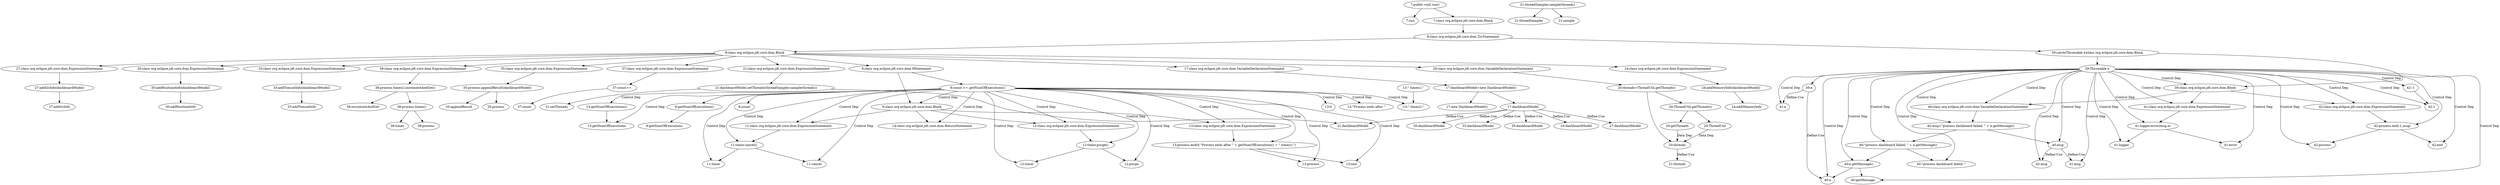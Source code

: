 digraph "Node.run#?" {
2 [label="7:run" shape=ellipse]
3 [label="9:count" shape=ellipse]
4 [label="9:getNumOfExecutions" shape=ellipse]
5 [label="9:getNumOfExecutions()" shape=ellipse]
6 [label="9:count >= getNumOfExecutions()" shape=ellipse]
7 [label="11:timer" shape=ellipse]
8 [label="11:cancel" shape=ellipse]
9 [label="11:timer.cancel()" shape=ellipse]
10 [label="11:class org.eclipse.jdt.core.dom.ExpressionStatement" shape=ellipse]
11 [label="12:timer" shape=ellipse]
12 [label="12:purge" shape=ellipse]
13 [label="12:timer.purge()" shape=ellipse]
14 [label="12:class org.eclipse.jdt.core.dom.ExpressionStatement" shape=ellipse]
15 [label="13:process" shape=ellipse]
16 [label="13:end" shape=ellipse]
17 [label="13:0" shape=ellipse]
18 [label="13:\"Process ends after \"" shape=ellipse]
19 [label="13:getNumOfExecutions" shape=ellipse]
20 [label="13:getNumOfExecutions()" shape=ellipse]
21 [label="13:\" time(s).\"" shape=ellipse]
22 [label="13:\" time(s).\"" shape=ellipse]
23 [label="13:process.end(0,\"Process ends after \" + getNumOfExecutions() + \" time(s).\")" shape=ellipse]
24 [label="13:class org.eclipse.jdt.core.dom.ExpressionStatement" shape=ellipse]
25 [label="14:class org.eclipse.jdt.core.dom.ReturnStatement" shape=ellipse]
26 [label="9:class org.eclipse.jdt.core.dom.Block" shape=ellipse]
27 [label="9:class org.eclipse.jdt.core.dom.IfStatement" shape=ellipse]
28 [label="17:dashboardModel" shape=ellipse]
29 [label="17:new DashboardModel()" shape=ellipse]
30 [label="17:dashboardModel=new DashboardModel()" shape=ellipse]
31 [label="17:class org.eclipse.jdt.core.dom.VariableDeclarationStatement" shape=ellipse]
32 [label="20:threads" shape=ellipse]
33 [label="20:ThreadUtil" shape=ellipse]
34 [label="20:getThreads" shape=ellipse]
35 [label="20:ThreadUtil.getThreads()" shape=ellipse]
36 [label="20:threads=ThreadUtil.getThreads()" shape=ellipse]
37 [label="20:class org.eclipse.jdt.core.dom.VariableDeclarationStatement" shape=ellipse]
38 [label="21:dashboardModel" shape=ellipse]
39 [label="21:setThreads" shape=ellipse]
40 [label="21:threadSampler" shape=ellipse]
41 [label="21:sample" shape=ellipse]
42 [label="21:threads" shape=ellipse]
43 [label="21:threadSampler.sample(threads)" shape=ellipse]
44 [label="21:dashboardModel.setThreads(threadSampler.sample(threads))" shape=ellipse]
45 [label="21:class org.eclipse.jdt.core.dom.ExpressionStatement" shape=ellipse]
46 [label="24:addMemoryInfo" shape=ellipse]
47 [label="24:dashboardModel" shape=ellipse]
48 [label="24:addMemoryInfo(dashboardModel)" shape=ellipse]
49 [label="24:class org.eclipse.jdt.core.dom.ExpressionStatement" shape=ellipse]
50 [label="27:addGcInfo" shape=ellipse]
51 [label="27:dashboardModel" shape=ellipse]
52 [label="27:addGcInfo(dashboardModel)" shape=ellipse]
53 [label="27:class org.eclipse.jdt.core.dom.ExpressionStatement" shape=ellipse]
54 [label="30:addRuntimeInfo" shape=ellipse]
55 [label="30:dashboardModel" shape=ellipse]
56 [label="30:addRuntimeInfo(dashboardModel)" shape=ellipse]
57 [label="30:class org.eclipse.jdt.core.dom.ExpressionStatement" shape=ellipse]
58 [label="33:addTomcatInfo" shape=ellipse]
59 [label="33:dashboardModel" shape=ellipse]
60 [label="33:addTomcatInfo(dashboardModel)" shape=ellipse]
61 [label="33:class org.eclipse.jdt.core.dom.ExpressionStatement" shape=ellipse]
62 [label="35:process" shape=ellipse]
63 [label="35:appendResult" shape=ellipse]
64 [label="35:dashboardModel" shape=ellipse]
65 [label="35:process.appendResult(dashboardModel)" shape=ellipse]
66 [label="35:class org.eclipse.jdt.core.dom.ExpressionStatement" shape=ellipse]
67 [label="37:count" shape=ellipse]
68 [label="37:count++" shape=ellipse]
69 [label="37:class org.eclipse.jdt.core.dom.ExpressionStatement" shape=ellipse]
70 [label="38:process" shape=ellipse]
71 [label="38:times" shape=ellipse]
72 [label="38:process.times()" shape=ellipse]
73 [label="38:incrementAndGet" shape=ellipse]
74 [label="38:process.times().incrementAndGet()" shape=ellipse]
75 [label="38:class org.eclipse.jdt.core.dom.ExpressionStatement" shape=ellipse]
76 [label="8:class org.eclipse.jdt.core.dom.Block" shape=ellipse]
77 [label="39:e" shape=ellipse]
78 [label="39:Throwable e" shape=ellipse]
79 [label="40:msg" shape=ellipse]
80 [label="40:\"process dashboard failed: \"" shape=ellipse]
81 [label="40:e" shape=ellipse]
82 [label="40:getMessage" shape=ellipse]
83 [label="40:e.getMessage()" shape=ellipse]
84 [label="40:\"process dashboard failed: \" + e.getMessage()" shape=ellipse]
85 [label="40:msg=\"process dashboard failed: \" + e.getMessage()" shape=ellipse]
86 [label="40:class org.eclipse.jdt.core.dom.VariableDeclarationStatement" shape=ellipse]
87 [label="41:logger" shape=ellipse]
88 [label="41:error" shape=ellipse]
89 [label="41:msg" shape=ellipse]
90 [label="41:e" shape=ellipse]
91 [label="41:logger.error(msg,e)" shape=ellipse]
92 [label="41:class org.eclipse.jdt.core.dom.ExpressionStatement" shape=ellipse]
93 [label="42:process" shape=ellipse]
94 [label="42:end" shape=ellipse]
95 [label="42:1" shape=ellipse]
96 [label="42:-1" shape=ellipse]
97 [label="42:msg" shape=ellipse]
98 [label="42:process.end(-1,msg)" shape=ellipse]
99 [label="42:class org.eclipse.jdt.core.dom.ExpressionStatement" shape=ellipse]
100 [label="39:class org.eclipse.jdt.core.dom.Block" shape=ellipse]
101 [label="39:catch(Throwable e)class org.eclipse.jdt.core.dom.Block" shape=ellipse]
102 [label="8:class org.eclipse.jdt.core.dom.TryStatement" shape=ellipse]
103 [label="7:class org.eclipse.jdt.core.dom.Block" shape=ellipse]
104 [label="7:public void run()" shape=ellipse]
5 -> 4 [label=""];
6 -> 3 [label=""];
6 -> 5 [label=""];
6 -> 26 [label="Control Dep"];
6 -> 10 [label="Control Dep"];
6 -> 9 [label="Control Dep"];
6 -> 7 [label="Control Dep"];
6 -> 8 [label="Control Dep"];
6 -> 14 [label="Control Dep"];
6 -> 13 [label="Control Dep"];
6 -> 11 [label="Control Dep"];
6 -> 12 [label="Control Dep"];
6 -> 24 [label="Control Dep"];
6 -> 23 [label="Control Dep"];
6 -> 15 [label="Control Dep"];
6 -> 16 [label="Control Dep"];
6 -> 17 [label="Control Dep"];
6 -> 18 [label="Control Dep"];
6 -> 20 [label="Control Dep"];
6 -> 19 [label="Control Dep"];
6 -> 21 [label="Control Dep"];
6 -> 25 [label="Control Dep"];
9 -> 7 [label=""];
9 -> 8 [label=""];
10 -> 9 [label=""];
13 -> 11 [label=""];
13 -> 12 [label=""];
14 -> 13 [label=""];
20 -> 19 [label=""];
22 -> 21 [label=""];
23 -> 15 [label=""];
23 -> 16 [label=""];
24 -> 23 [label=""];
26 -> 10 [label=""];
26 -> 14 [label=""];
26 -> 24 [label=""];
26 -> 25 [label=""];
27 -> 6 [label=""];
27 -> 26 [label=""];
28 -> 38 [label="Define-Use"];
28 -> 47 [label="Define-Use"];
28 -> 51 [label="Define-Use"];
28 -> 55 [label="Define-Use"];
28 -> 59 [label="Define-Use"];
28 -> 64 [label="Define-Use"];
30 -> 28 [label=""];
30 -> 29 [label=""];
31 -> 30 [label=""];
32 -> 42 [label="Define-Use"];
33 -> 32 [label="Data Dep"];
34 -> 32 [label="Data Dep"];
35 -> 33 [label=""];
35 -> 34 [label=""];
36 -> 32 [label=""];
36 -> 35 [label=""];
37 -> 36 [label=""];
43 -> 40 [label=""];
43 -> 41 [label=""];
44 -> 38 [label=""];
44 -> 39 [label=""];
45 -> 44 [label=""];
48 -> 46 [label=""];
49 -> 48 [label=""];
52 -> 50 [label=""];
53 -> 52 [label=""];
56 -> 54 [label=""];
57 -> 56 [label=""];
60 -> 58 [label=""];
61 -> 60 [label=""];
65 -> 62 [label=""];
65 -> 63 [label=""];
66 -> 65 [label=""];
68 -> 67 [label=""];
69 -> 68 [label=""];
72 -> 70 [label=""];
72 -> 71 [label=""];
74 -> 72 [label=""];
74 -> 73 [label=""];
75 -> 74 [label=""];
76 -> 27 [label=""];
76 -> 31 [label=""];
76 -> 37 [label=""];
76 -> 45 [label=""];
76 -> 49 [label=""];
76 -> 53 [label=""];
76 -> 57 [label=""];
76 -> 61 [label=""];
76 -> 66 [label=""];
76 -> 69 [label=""];
76 -> 75 [label=""];
77 -> 81 [label="Define-Use"];
77 -> 90 [label="Define-Use"];
78 -> 77 [label=""];
78 -> 100 [label="Control Dep"];
78 -> 86 [label="Control Dep"];
78 -> 85 [label="Control Dep"];
78 -> 79 [label="Control Dep"];
78 -> 84 [label="Control Dep"];
78 -> 80 [label="Control Dep"];
78 -> 83 [label="Control Dep"];
78 -> 81 [label="Control Dep"];
78 -> 82 [label="Control Dep"];
78 -> 92 [label="Control Dep"];
78 -> 91 [label="Control Dep"];
78 -> 87 [label="Control Dep"];
78 -> 88 [label="Control Dep"];
78 -> 89 [label="Control Dep"];
78 -> 90 [label="Control Dep"];
78 -> 99 [label="Control Dep"];
78 -> 98 [label="Control Dep"];
78 -> 93 [label="Control Dep"];
78 -> 94 [label="Control Dep"];
78 -> 96 [label="Control Dep"];
78 -> 95 [label="Control Dep"];
78 -> 97 [label="Control Dep"];
79 -> 89 [label="Define-Use"];
79 -> 97 [label="Define-Use"];
83 -> 81 [label=""];
83 -> 82 [label=""];
84 -> 80 [label=""];
84 -> 83 [label=""];
85 -> 79 [label=""];
85 -> 84 [label=""];
86 -> 85 [label=""];
91 -> 87 [label=""];
91 -> 88 [label=""];
92 -> 91 [label=""];
96 -> 95 [label=""];
98 -> 93 [label=""];
98 -> 94 [label=""];
99 -> 98 [label=""];
100 -> 86 [label=""];
100 -> 92 [label=""];
100 -> 99 [label=""];
101 -> 78 [label=""];
101 -> 100 [label=""];
102 -> 76 [label=""];
102 -> 101 [label=""];
103 -> 102 [label=""];
104 -> 2 [label=""];
104 -> 103 [label=""];
}